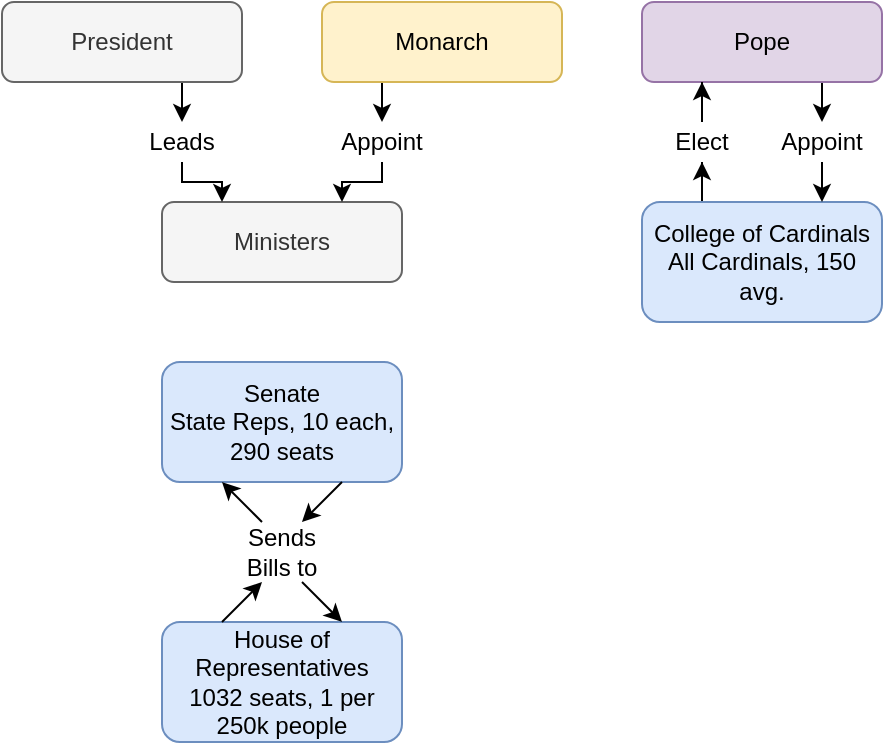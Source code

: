 <mxfile version="21.7.5" type="device">
  <diagram name="Page-1" id="t4lq7sYYIMeciRIKzTpg">
    <mxGraphModel dx="1000" dy="509" grid="1" gridSize="10" guides="1" tooltips="1" connect="1" arrows="1" fold="1" page="1" pageScale="1" pageWidth="850" pageHeight="1100" math="0" shadow="0">
      <root>
        <mxCell id="0" />
        <mxCell id="1" parent="0" />
        <mxCell id="R1qchsljcSx5nF3aoXro-27" style="edgeStyle=orthogonalEdgeStyle;rounded=0;orthogonalLoop=1;jettySize=auto;html=1;exitX=0.25;exitY=1;exitDx=0;exitDy=0;entryX=0.5;entryY=0;entryDx=0;entryDy=0;" edge="1" parent="1" source="R1qchsljcSx5nF3aoXro-1" target="R1qchsljcSx5nF3aoXro-26">
          <mxGeometry relative="1" as="geometry">
            <Array as="points">
              <mxPoint x="230" y="100" />
            </Array>
          </mxGeometry>
        </mxCell>
        <mxCell id="R1qchsljcSx5nF3aoXro-1" value="Monarch" style="rounded=1;whiteSpace=wrap;html=1;fillColor=#fff2cc;strokeColor=#d6b656;movable=1;resizable=1;rotatable=1;deletable=1;editable=1;connectable=1;" vertex="1" parent="1">
          <mxGeometry x="200" y="40" width="120" height="40" as="geometry" />
        </mxCell>
        <mxCell id="R1qchsljcSx5nF3aoXro-13" style="edgeStyle=orthogonalEdgeStyle;rounded=0;orthogonalLoop=1;jettySize=auto;html=1;exitX=0.75;exitY=1;exitDx=0;exitDy=0;entryX=0.5;entryY=0;entryDx=0;entryDy=0;" edge="1" parent="1" source="R1qchsljcSx5nF3aoXro-2" target="R1qchsljcSx5nF3aoXro-9">
          <mxGeometry relative="1" as="geometry" />
        </mxCell>
        <mxCell id="R1qchsljcSx5nF3aoXro-2" value="Pope" style="rounded=1;whiteSpace=wrap;html=1;fillColor=#e1d5e7;strokeColor=#9673a6;movable=1;resizable=1;rotatable=1;deletable=1;editable=1;connectable=1;" vertex="1" parent="1">
          <mxGeometry x="360" y="40" width="120" height="40" as="geometry" />
        </mxCell>
        <mxCell id="R1qchsljcSx5nF3aoXro-30" style="edgeStyle=orthogonalEdgeStyle;rounded=0;orthogonalLoop=1;jettySize=auto;html=1;exitX=0.75;exitY=1;exitDx=0;exitDy=0;" edge="1" parent="1" source="R1qchsljcSx5nF3aoXro-3" target="R1qchsljcSx5nF3aoXro-29">
          <mxGeometry relative="1" as="geometry">
            <Array as="points">
              <mxPoint x="130" y="90" />
              <mxPoint x="130" y="90" />
            </Array>
          </mxGeometry>
        </mxCell>
        <mxCell id="R1qchsljcSx5nF3aoXro-3" value="President" style="rounded=1;whiteSpace=wrap;html=1;fillColor=#f5f5f5;strokeColor=#666666;movable=1;resizable=1;rotatable=1;deletable=1;editable=1;connectable=1;fontColor=#333333;" vertex="1" parent="1">
          <mxGeometry x="40" y="40" width="120" height="40" as="geometry" />
        </mxCell>
        <mxCell id="R1qchsljcSx5nF3aoXro-17" style="edgeStyle=orthogonalEdgeStyle;rounded=0;orthogonalLoop=1;jettySize=auto;html=1;exitX=0.25;exitY=0;exitDx=0;exitDy=0;" edge="1" parent="1" source="R1qchsljcSx5nF3aoXro-4" target="R1qchsljcSx5nF3aoXro-12">
          <mxGeometry relative="1" as="geometry" />
        </mxCell>
        <mxCell id="R1qchsljcSx5nF3aoXro-4" value="College of Cardinals&lt;br&gt;All Cardinals, 150 avg." style="rounded=1;whiteSpace=wrap;html=1;fillColor=#dae8fc;strokeColor=#6c8ebf;movable=1;resizable=1;rotatable=1;deletable=1;editable=1;connectable=1;" vertex="1" parent="1">
          <mxGeometry x="360" y="140" width="120" height="60" as="geometry" />
        </mxCell>
        <mxCell id="R1qchsljcSx5nF3aoXro-5" value="Senate&lt;br&gt;State Reps, 10 each, 290 seats" style="rounded=1;whiteSpace=wrap;html=1;fillColor=#dae8fc;strokeColor=#6c8ebf;movable=1;resizable=1;rotatable=1;deletable=1;editable=1;connectable=1;" vertex="1" parent="1">
          <mxGeometry x="120" y="220" width="120" height="60" as="geometry" />
        </mxCell>
        <mxCell id="R1qchsljcSx5nF3aoXro-6" value="House of Representatives&lt;br&gt;1032 seats, 1 per 250k people" style="rounded=1;whiteSpace=wrap;html=1;fillColor=#dae8fc;strokeColor=#6c8ebf;movable=1;resizable=1;rotatable=1;deletable=1;editable=1;connectable=1;" vertex="1" parent="1">
          <mxGeometry x="120" y="350" width="120" height="60" as="geometry" />
        </mxCell>
        <mxCell id="R1qchsljcSx5nF3aoXro-14" style="edgeStyle=orthogonalEdgeStyle;rounded=0;orthogonalLoop=1;jettySize=auto;html=1;exitX=0.5;exitY=1;exitDx=0;exitDy=0;entryX=0.75;entryY=0;entryDx=0;entryDy=0;" edge="1" parent="1" source="R1qchsljcSx5nF3aoXro-9" target="R1qchsljcSx5nF3aoXro-4">
          <mxGeometry relative="1" as="geometry" />
        </mxCell>
        <mxCell id="R1qchsljcSx5nF3aoXro-9" value="Appoint" style="text;html=1;strokeColor=none;fillColor=none;align=center;verticalAlign=middle;whiteSpace=wrap;rounded=0;" vertex="1" parent="1">
          <mxGeometry x="425" y="100" width="50" height="20" as="geometry" />
        </mxCell>
        <mxCell id="R1qchsljcSx5nF3aoXro-18" style="edgeStyle=orthogonalEdgeStyle;rounded=0;orthogonalLoop=1;jettySize=auto;html=1;entryX=0.25;entryY=1;entryDx=0;entryDy=0;" edge="1" parent="1" source="R1qchsljcSx5nF3aoXro-12" target="R1qchsljcSx5nF3aoXro-2">
          <mxGeometry relative="1" as="geometry" />
        </mxCell>
        <mxCell id="R1qchsljcSx5nF3aoXro-12" value="Elect" style="text;html=1;strokeColor=none;fillColor=none;align=center;verticalAlign=middle;whiteSpace=wrap;rounded=0;" vertex="1" parent="1">
          <mxGeometry x="370" y="100" width="40" height="20" as="geometry" />
        </mxCell>
        <mxCell id="R1qchsljcSx5nF3aoXro-19" value="Sends Bills to" style="text;html=1;strokeColor=none;fillColor=none;align=center;verticalAlign=middle;whiteSpace=wrap;rounded=0;movable=1;resizable=1;rotatable=1;deletable=1;editable=1;connectable=1;" vertex="1" parent="1">
          <mxGeometry x="160" y="300" width="40" height="30" as="geometry" />
        </mxCell>
        <mxCell id="R1qchsljcSx5nF3aoXro-21" value="" style="endArrow=classic;html=1;rounded=0;exitX=0.75;exitY=1;exitDx=0;exitDy=0;entryX=0.75;entryY=0;entryDx=0;entryDy=0;" edge="1" parent="1" source="R1qchsljcSx5nF3aoXro-5" target="R1qchsljcSx5nF3aoXro-19">
          <mxGeometry width="50" height="50" relative="1" as="geometry">
            <mxPoint x="290" y="370" as="sourcePoint" />
            <mxPoint x="340" y="320" as="targetPoint" />
          </mxGeometry>
        </mxCell>
        <mxCell id="R1qchsljcSx5nF3aoXro-22" value="" style="endArrow=classic;html=1;rounded=0;exitX=0.75;exitY=1;exitDx=0;exitDy=0;entryX=0.75;entryY=0;entryDx=0;entryDy=0;" edge="1" parent="1" source="R1qchsljcSx5nF3aoXro-19" target="R1qchsljcSx5nF3aoXro-6">
          <mxGeometry width="50" height="50" relative="1" as="geometry">
            <mxPoint x="250" y="330" as="sourcePoint" />
            <mxPoint x="220" y="360" as="targetPoint" />
          </mxGeometry>
        </mxCell>
        <mxCell id="R1qchsljcSx5nF3aoXro-23" value="" style="endArrow=classic;html=1;rounded=0;exitX=0.25;exitY=0;exitDx=0;exitDy=0;entryX=0.25;entryY=1;entryDx=0;entryDy=0;" edge="1" parent="1" source="R1qchsljcSx5nF3aoXro-6" target="R1qchsljcSx5nF3aoXro-19">
          <mxGeometry width="50" height="50" relative="1" as="geometry">
            <mxPoint x="260" y="350" as="sourcePoint" />
            <mxPoint x="230" y="380" as="targetPoint" />
          </mxGeometry>
        </mxCell>
        <mxCell id="R1qchsljcSx5nF3aoXro-24" value="" style="endArrow=classic;html=1;rounded=0;exitX=0.25;exitY=0;exitDx=0;exitDy=0;entryX=0.25;entryY=1;entryDx=0;entryDy=0;" edge="1" parent="1" source="R1qchsljcSx5nF3aoXro-19" target="R1qchsljcSx5nF3aoXro-5">
          <mxGeometry width="50" height="50" relative="1" as="geometry">
            <mxPoint x="270" y="340" as="sourcePoint" />
            <mxPoint x="240" y="370" as="targetPoint" />
          </mxGeometry>
        </mxCell>
        <mxCell id="R1qchsljcSx5nF3aoXro-25" value="Ministers" style="rounded=1;whiteSpace=wrap;html=1;fillColor=#f5f5f5;strokeColor=#666666;movable=1;resizable=1;rotatable=1;deletable=1;editable=1;connectable=1;fontColor=#333333;" vertex="1" parent="1">
          <mxGeometry x="120" y="140" width="120" height="40" as="geometry" />
        </mxCell>
        <mxCell id="R1qchsljcSx5nF3aoXro-28" style="edgeStyle=orthogonalEdgeStyle;rounded=0;orthogonalLoop=1;jettySize=auto;html=1;entryX=0.75;entryY=0;entryDx=0;entryDy=0;exitX=0.5;exitY=1;exitDx=0;exitDy=0;" edge="1" parent="1" source="R1qchsljcSx5nF3aoXro-26" target="R1qchsljcSx5nF3aoXro-25">
          <mxGeometry relative="1" as="geometry">
            <Array as="points">
              <mxPoint x="230" y="130" />
              <mxPoint x="210" y="130" />
            </Array>
          </mxGeometry>
        </mxCell>
        <mxCell id="R1qchsljcSx5nF3aoXro-26" value="Appoint" style="text;html=1;strokeColor=none;fillColor=none;align=center;verticalAlign=middle;whiteSpace=wrap;rounded=0;" vertex="1" parent="1">
          <mxGeometry x="200" y="100" width="60" height="20" as="geometry" />
        </mxCell>
        <mxCell id="R1qchsljcSx5nF3aoXro-31" style="edgeStyle=orthogonalEdgeStyle;rounded=0;orthogonalLoop=1;jettySize=auto;html=1;entryX=0.25;entryY=0;entryDx=0;entryDy=0;exitX=0.5;exitY=1;exitDx=0;exitDy=0;" edge="1" parent="1" source="R1qchsljcSx5nF3aoXro-29" target="R1qchsljcSx5nF3aoXro-25">
          <mxGeometry relative="1" as="geometry">
            <Array as="points">
              <mxPoint x="130" y="130" />
              <mxPoint x="150" y="130" />
            </Array>
          </mxGeometry>
        </mxCell>
        <mxCell id="R1qchsljcSx5nF3aoXro-29" value="Leads" style="text;html=1;strokeColor=none;fillColor=none;align=center;verticalAlign=middle;whiteSpace=wrap;rounded=0;" vertex="1" parent="1">
          <mxGeometry x="110" y="100" width="40" height="20" as="geometry" />
        </mxCell>
      </root>
    </mxGraphModel>
  </diagram>
</mxfile>
